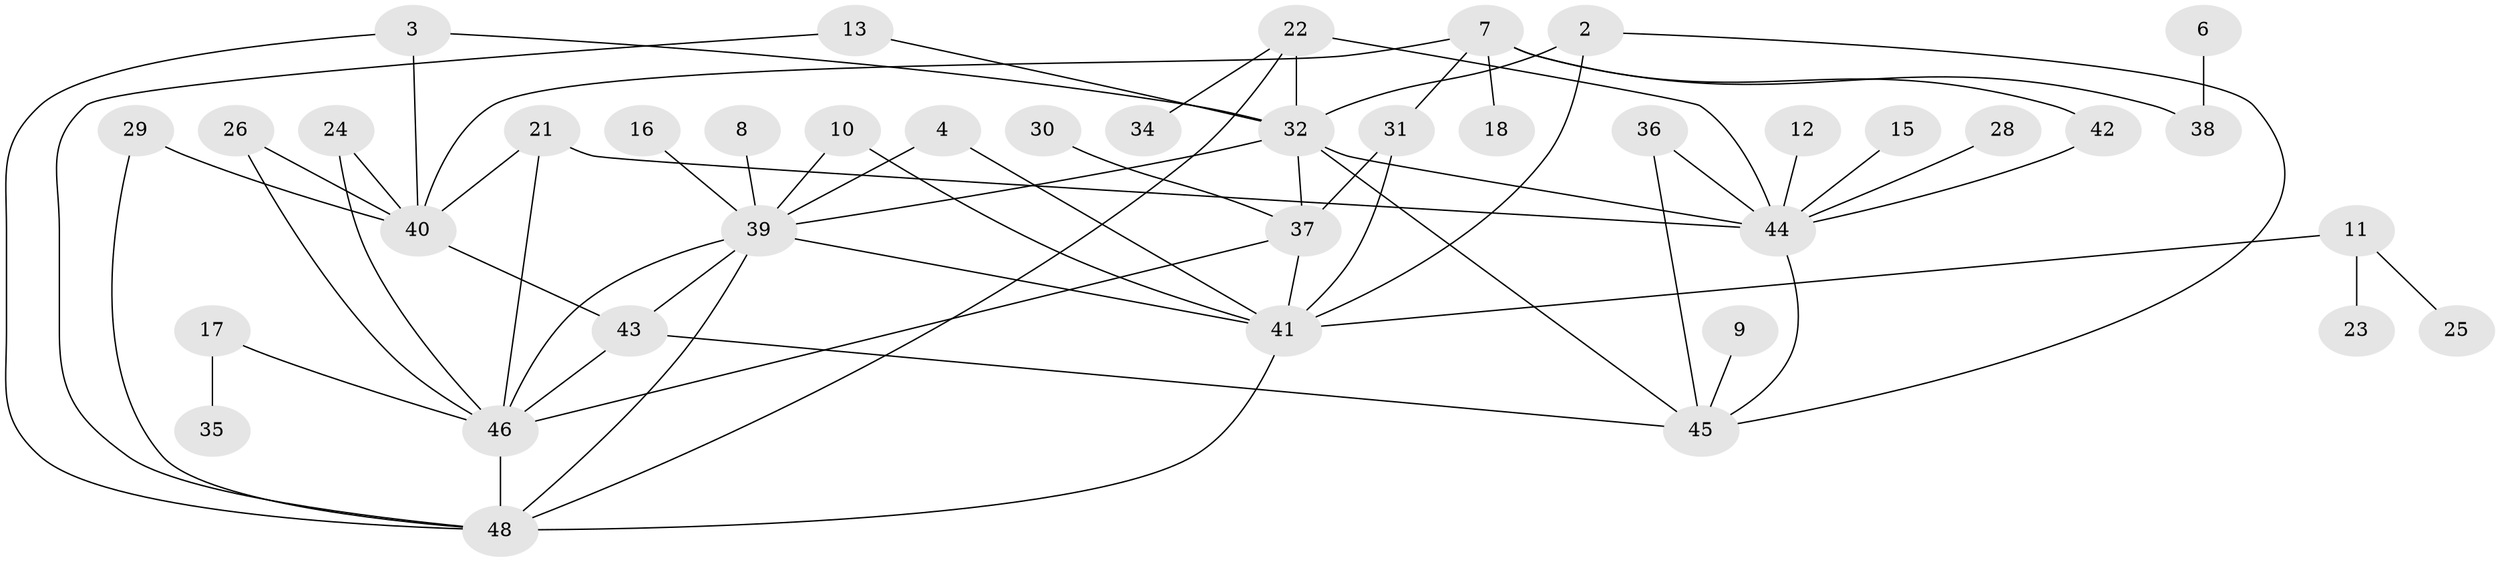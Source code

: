 // original degree distribution, {0: 0.08421052631578947, 5: 0.07368421052631578, 3: 0.22105263157894736, 1: 0.24210526315789474, 2: 0.25263157894736843, 6: 0.031578947368421054, 4: 0.08421052631578947, 7: 0.010526315789473684}
// Generated by graph-tools (version 1.1) at 2025/25/03/09/25 03:25:24]
// undirected, 40 vertices, 64 edges
graph export_dot {
graph [start="1"]
  node [color=gray90,style=filled];
  2;
  3;
  4;
  6;
  7;
  8;
  9;
  10;
  11;
  12;
  13;
  15;
  16;
  17;
  18;
  21;
  22;
  23;
  24;
  25;
  26;
  28;
  29;
  30;
  31;
  32;
  34;
  35;
  36;
  37;
  38;
  39;
  40;
  41;
  42;
  43;
  44;
  45;
  46;
  48;
  2 -- 32 [weight=1.0];
  2 -- 41 [weight=1.0];
  2 -- 45 [weight=1.0];
  3 -- 32 [weight=1.0];
  3 -- 40 [weight=1.0];
  3 -- 48 [weight=1.0];
  4 -- 39 [weight=1.0];
  4 -- 41 [weight=1.0];
  6 -- 38 [weight=1.0];
  7 -- 18 [weight=1.0];
  7 -- 31 [weight=1.0];
  7 -- 38 [weight=1.0];
  7 -- 40 [weight=1.0];
  7 -- 42 [weight=1.0];
  8 -- 39 [weight=1.0];
  9 -- 45 [weight=1.0];
  10 -- 39 [weight=1.0];
  10 -- 41 [weight=1.0];
  11 -- 23 [weight=1.0];
  11 -- 25 [weight=1.0];
  11 -- 41 [weight=1.0];
  12 -- 44 [weight=1.0];
  13 -- 32 [weight=1.0];
  13 -- 48 [weight=1.0];
  15 -- 44 [weight=1.0];
  16 -- 39 [weight=1.0];
  17 -- 35 [weight=1.0];
  17 -- 46 [weight=1.0];
  21 -- 40 [weight=1.0];
  21 -- 44 [weight=1.0];
  21 -- 46 [weight=1.0];
  22 -- 32 [weight=1.0];
  22 -- 34 [weight=1.0];
  22 -- 44 [weight=2.0];
  22 -- 48 [weight=1.0];
  24 -- 40 [weight=1.0];
  24 -- 46 [weight=1.0];
  26 -- 40 [weight=2.0];
  26 -- 46 [weight=1.0];
  28 -- 44 [weight=1.0];
  29 -- 40 [weight=1.0];
  29 -- 48 [weight=1.0];
  30 -- 37 [weight=1.0];
  31 -- 37 [weight=1.0];
  31 -- 41 [weight=1.0];
  32 -- 37 [weight=1.0];
  32 -- 39 [weight=1.0];
  32 -- 44 [weight=1.0];
  32 -- 45 [weight=1.0];
  36 -- 44 [weight=1.0];
  36 -- 45 [weight=1.0];
  37 -- 41 [weight=1.0];
  37 -- 46 [weight=1.0];
  39 -- 41 [weight=1.0];
  39 -- 43 [weight=1.0];
  39 -- 46 [weight=1.0];
  39 -- 48 [weight=1.0];
  40 -- 43 [weight=1.0];
  41 -- 48 [weight=1.0];
  42 -- 44 [weight=1.0];
  43 -- 45 [weight=1.0];
  43 -- 46 [weight=1.0];
  44 -- 45 [weight=1.0];
  46 -- 48 [weight=1.0];
}
